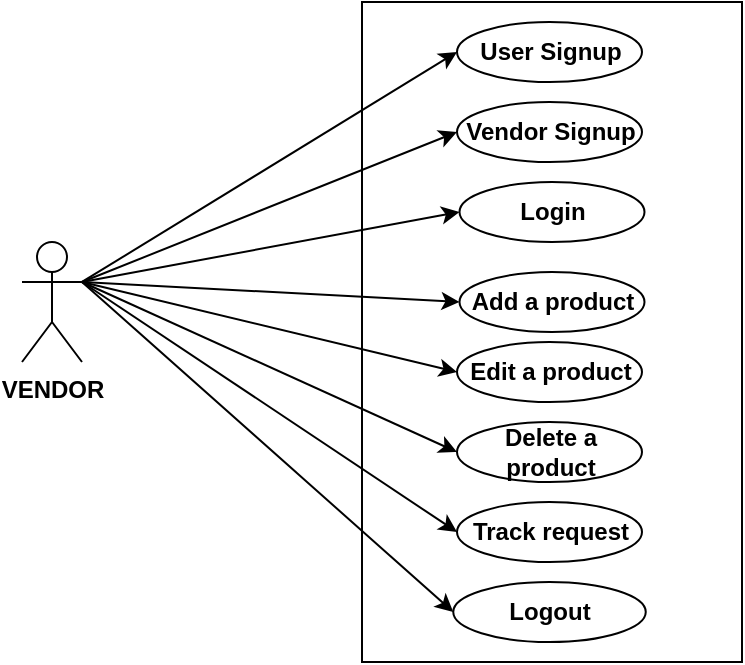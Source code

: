 <mxfile version="21.2.3" type="device">
  <diagram name="Page-1" id="o5DfU4FUZtbYSNlxElxK">
    <mxGraphModel dx="724" dy="401" grid="1" gridSize="10" guides="1" tooltips="1" connect="1" arrows="1" fold="1" page="1" pageScale="1" pageWidth="850" pageHeight="1100" math="0" shadow="0">
      <root>
        <mxCell id="0" />
        <mxCell id="1" parent="0" />
        <mxCell id="CNK7VtrI-skpbgoz96i7-3" value="&lt;b&gt;VENDOR&lt;/b&gt;" style="shape=umlActor;verticalLabelPosition=bottom;verticalAlign=top;html=1;outlineConnect=0;" vertex="1" parent="1">
          <mxGeometry x="80" y="170" width="30" height="60" as="geometry" />
        </mxCell>
        <mxCell id="CNK7VtrI-skpbgoz96i7-4" value="" style="whiteSpace=wrap;html=1;" vertex="1" parent="1">
          <mxGeometry x="250" y="50" width="190" height="330" as="geometry" />
        </mxCell>
        <mxCell id="CNK7VtrI-skpbgoz96i7-5" value="&lt;b&gt;User Signup&lt;/b&gt;" style="ellipse;whiteSpace=wrap;html=1;" vertex="1" parent="1">
          <mxGeometry x="297.5" y="60" width="92.5" height="30" as="geometry" />
        </mxCell>
        <mxCell id="CNK7VtrI-skpbgoz96i7-6" value="&lt;b&gt;Login&lt;/b&gt;" style="ellipse;whiteSpace=wrap;html=1;" vertex="1" parent="1">
          <mxGeometry x="298.75" y="140" width="92.5" height="30" as="geometry" />
        </mxCell>
        <mxCell id="CNK7VtrI-skpbgoz96i7-7" value="&lt;b&gt;Add a product&lt;/b&gt;" style="ellipse;whiteSpace=wrap;html=1;" vertex="1" parent="1">
          <mxGeometry x="298.75" y="185" width="92.5" height="30" as="geometry" />
        </mxCell>
        <mxCell id="CNK7VtrI-skpbgoz96i7-8" value="&lt;b&gt;Edit a product&lt;/b&gt;" style="ellipse;whiteSpace=wrap;html=1;" vertex="1" parent="1">
          <mxGeometry x="297.5" y="220" width="92.5" height="30" as="geometry" />
        </mxCell>
        <mxCell id="CNK7VtrI-skpbgoz96i7-9" value="&lt;b&gt;Delete a product&lt;/b&gt;" style="ellipse;whiteSpace=wrap;html=1;" vertex="1" parent="1">
          <mxGeometry x="297.5" y="260" width="92.5" height="30" as="geometry" />
        </mxCell>
        <mxCell id="CNK7VtrI-skpbgoz96i7-10" value="&lt;b style=&quot;&quot;&gt;&lt;font style=&quot;font-size: 12px;&quot;&gt;Track request&lt;/font&gt;&lt;/b&gt;" style="ellipse;whiteSpace=wrap;html=1;" vertex="1" parent="1">
          <mxGeometry x="297.5" y="300" width="92.5" height="30" as="geometry" />
        </mxCell>
        <mxCell id="CNK7VtrI-skpbgoz96i7-11" value="" style="endArrow=classic;html=1;rounded=0;exitX=1;exitY=0.333;exitDx=0;exitDy=0;exitPerimeter=0;entryX=0;entryY=0.5;entryDx=0;entryDy=0;" edge="1" parent="1" source="CNK7VtrI-skpbgoz96i7-3" target="CNK7VtrI-skpbgoz96i7-5">
          <mxGeometry width="50" height="50" relative="1" as="geometry">
            <mxPoint x="350" y="200" as="sourcePoint" />
            <mxPoint x="400" y="150" as="targetPoint" />
          </mxGeometry>
        </mxCell>
        <mxCell id="CNK7VtrI-skpbgoz96i7-12" value="" style="endArrow=classic;html=1;rounded=0;exitX=1;exitY=0.333;exitDx=0;exitDy=0;exitPerimeter=0;entryX=0;entryY=0.5;entryDx=0;entryDy=0;" edge="1" parent="1" source="CNK7VtrI-skpbgoz96i7-3" target="CNK7VtrI-skpbgoz96i7-6">
          <mxGeometry width="50" height="50" relative="1" as="geometry">
            <mxPoint x="350" y="200" as="sourcePoint" />
            <mxPoint x="400" y="150" as="targetPoint" />
          </mxGeometry>
        </mxCell>
        <mxCell id="CNK7VtrI-skpbgoz96i7-13" value="" style="endArrow=classic;html=1;rounded=0;exitX=1;exitY=0.333;exitDx=0;exitDy=0;exitPerimeter=0;entryX=0;entryY=0.5;entryDx=0;entryDy=0;" edge="1" parent="1" source="CNK7VtrI-skpbgoz96i7-3" target="CNK7VtrI-skpbgoz96i7-7">
          <mxGeometry width="50" height="50" relative="1" as="geometry">
            <mxPoint x="350" y="200" as="sourcePoint" />
            <mxPoint x="400" y="150" as="targetPoint" />
          </mxGeometry>
        </mxCell>
        <mxCell id="CNK7VtrI-skpbgoz96i7-14" value="" style="endArrow=classic;html=1;rounded=0;entryX=0;entryY=0.5;entryDx=0;entryDy=0;" edge="1" parent="1" target="CNK7VtrI-skpbgoz96i7-8">
          <mxGeometry width="50" height="50" relative="1" as="geometry">
            <mxPoint x="110" y="190" as="sourcePoint" />
            <mxPoint x="400" y="210" as="targetPoint" />
          </mxGeometry>
        </mxCell>
        <mxCell id="CNK7VtrI-skpbgoz96i7-15" value="" style="endArrow=classic;html=1;rounded=0;entryX=0;entryY=0.5;entryDx=0;entryDy=0;" edge="1" parent="1" target="CNK7VtrI-skpbgoz96i7-9">
          <mxGeometry width="50" height="50" relative="1" as="geometry">
            <mxPoint x="110" y="190" as="sourcePoint" />
            <mxPoint x="400" y="210" as="targetPoint" />
          </mxGeometry>
        </mxCell>
        <mxCell id="CNK7VtrI-skpbgoz96i7-16" value="" style="endArrow=classic;html=1;rounded=0;entryX=0;entryY=0.5;entryDx=0;entryDy=0;" edge="1" parent="1" target="CNK7VtrI-skpbgoz96i7-10">
          <mxGeometry width="50" height="50" relative="1" as="geometry">
            <mxPoint x="110" y="190" as="sourcePoint" />
            <mxPoint x="400" y="210" as="targetPoint" />
          </mxGeometry>
        </mxCell>
        <mxCell id="CNK7VtrI-skpbgoz96i7-17" value="&lt;b&gt;Logout&lt;/b&gt;" style="ellipse;whiteSpace=wrap;html=1;" vertex="1" parent="1">
          <mxGeometry x="295.63" y="340" width="96.25" height="30" as="geometry" />
        </mxCell>
        <mxCell id="CNK7VtrI-skpbgoz96i7-18" value="" style="endArrow=classic;html=1;rounded=0;entryX=0;entryY=0.5;entryDx=0;entryDy=0;" edge="1" parent="1" target="CNK7VtrI-skpbgoz96i7-17">
          <mxGeometry width="50" height="50" relative="1" as="geometry">
            <mxPoint x="110" y="190" as="sourcePoint" />
            <mxPoint x="400" y="210" as="targetPoint" />
          </mxGeometry>
        </mxCell>
        <mxCell id="CNK7VtrI-skpbgoz96i7-19" value="&lt;b&gt;Vendor Signup&lt;/b&gt;" style="ellipse;whiteSpace=wrap;html=1;" vertex="1" parent="1">
          <mxGeometry x="297.5" y="100" width="92.5" height="30" as="geometry" />
        </mxCell>
        <mxCell id="CNK7VtrI-skpbgoz96i7-20" value="" style="endArrow=classic;html=1;rounded=0;entryX=0;entryY=0.5;entryDx=0;entryDy=0;" edge="1" parent="1" target="CNK7VtrI-skpbgoz96i7-19">
          <mxGeometry width="50" height="50" relative="1" as="geometry">
            <mxPoint x="110" y="190" as="sourcePoint" />
            <mxPoint x="330" y="210" as="targetPoint" />
          </mxGeometry>
        </mxCell>
      </root>
    </mxGraphModel>
  </diagram>
</mxfile>
